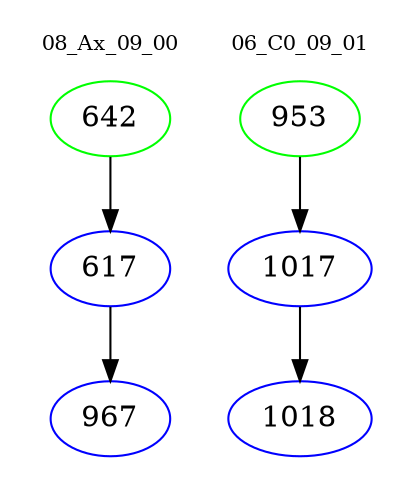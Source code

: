 digraph{
subgraph cluster_0 {
color = white
label = "08_Ax_09_00";
fontsize=10;
T0_642 [label="642", color="green"]
T0_642 -> T0_617 [color="black"]
T0_617 [label="617", color="blue"]
T0_617 -> T0_967 [color="black"]
T0_967 [label="967", color="blue"]
}
subgraph cluster_1 {
color = white
label = "06_C0_09_01";
fontsize=10;
T1_953 [label="953", color="green"]
T1_953 -> T1_1017 [color="black"]
T1_1017 [label="1017", color="blue"]
T1_1017 -> T1_1018 [color="black"]
T1_1018 [label="1018", color="blue"]
}
}
